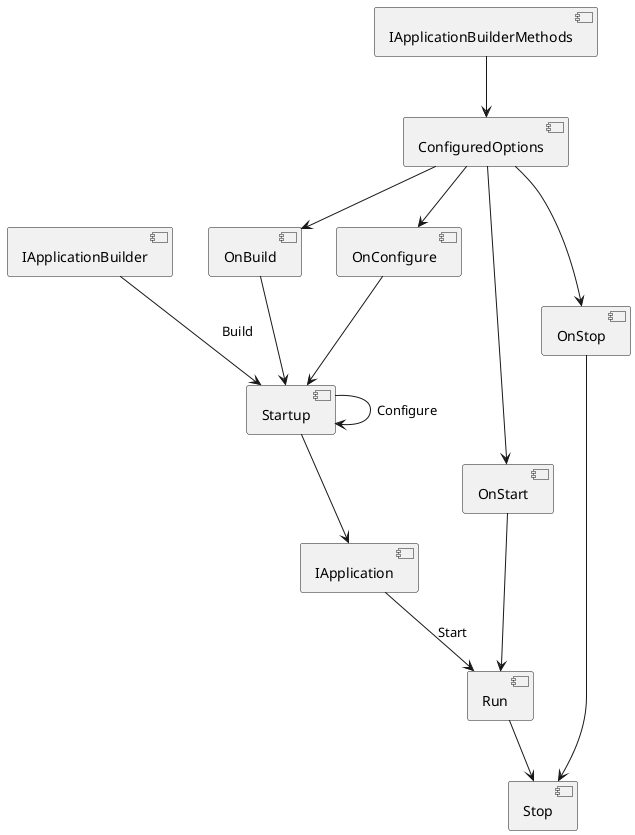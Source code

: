 @startuml
[IApplicationBuilder]
[IApplicationBuilderMethods]
[ConfiguredOptions]
[OnBuild]
[OnConfigure]
[OnStart]
[OnStop]
[Startup]
[IApplication]
[Run]
[Stop]



[IApplicationBuilderMethods] --> [ConfiguredOptions]
[ConfiguredOptions] --> [OnBuild]
[ConfiguredOptions] --> [OnConfigure]
[ConfiguredOptions] --> [OnStart]
[ConfiguredOptions] --> [OnStop]

[IApplicationBuilder] --> [Startup] : Build
[OnBuild] --> [Startup]

[Startup] --> [Startup] : Configure
[OnConfigure] --> [Startup]

[Startup] --> [IApplication]

[OnStart] --> [Run]
[IApplication] --> [Run] : Start

[Run] --> [Stop]
[OnStop] --> [Stop]
@enduml